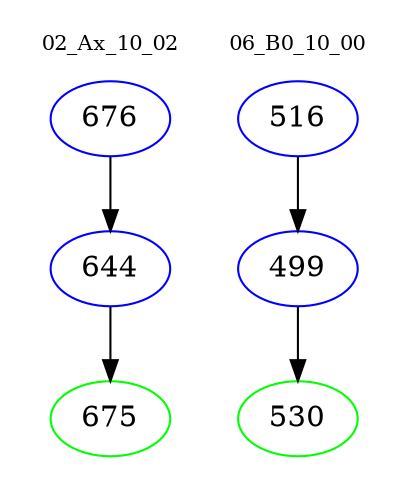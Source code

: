 digraph{
subgraph cluster_0 {
color = white
label = "02_Ax_10_02";
fontsize=10;
T0_676 [label="676", color="blue"]
T0_676 -> T0_644 [color="black"]
T0_644 [label="644", color="blue"]
T0_644 -> T0_675 [color="black"]
T0_675 [label="675", color="green"]
}
subgraph cluster_1 {
color = white
label = "06_B0_10_00";
fontsize=10;
T1_516 [label="516", color="blue"]
T1_516 -> T1_499 [color="black"]
T1_499 [label="499", color="blue"]
T1_499 -> T1_530 [color="black"]
T1_530 [label="530", color="green"]
}
}
